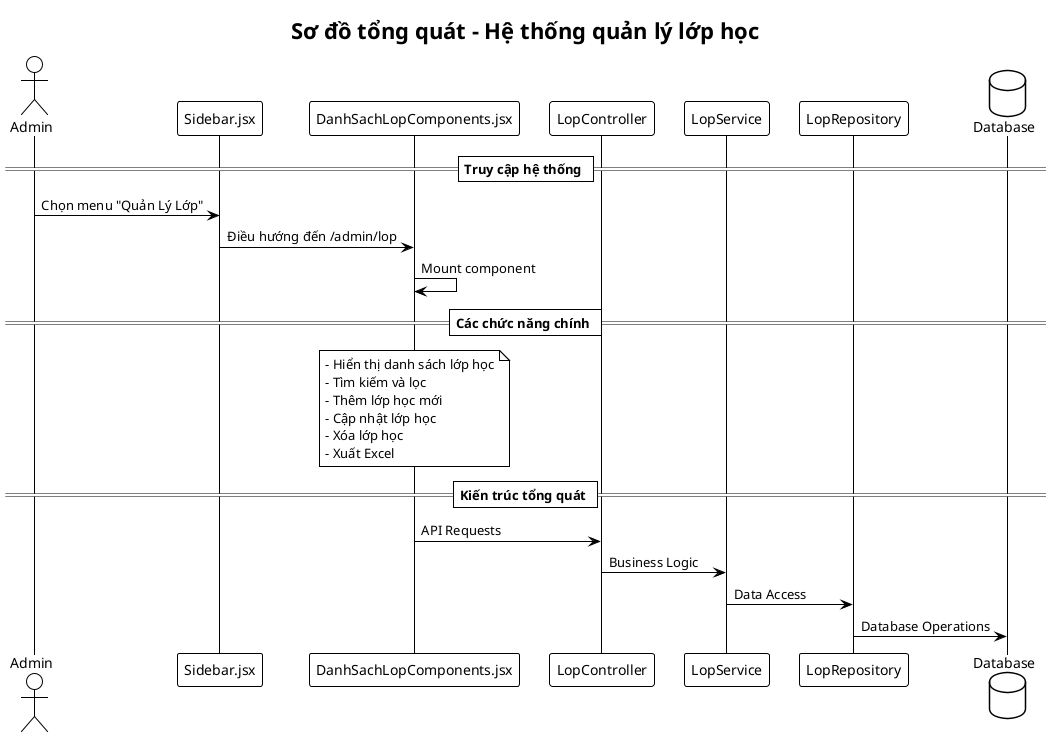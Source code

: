 @startuml
!theme plain
title Sơ đồ tổng quát - Hệ thống quản lý lớp học

actor "Admin" as admin
participant "Sidebar.jsx" as sidebar
participant "DanhSachLopComponents.jsx" as component
participant "LopController" as controller
participant "LopService" as service
participant "LopRepository" as repository
database "Database" as db

== Truy cập hệ thống ==
admin -> sidebar: Chọn menu "Quản Lý Lớp"
sidebar -> component: Điều hướng đến /admin/lop
component -> component: Mount component

== Các chức năng chính ==
note over component
- Hiển thị danh sách lớp học
- Tìm kiếm và lọc
- Thêm lớp học mới
- Cập nhật lớp học
- Xóa lớp học
- Xuất Excel
end note

== Kiến trúc tổng quát ==
component -> controller: API Requests
controller -> service: Business Logic
service -> repository: Data Access
repository -> db: Database Operations

@enduml